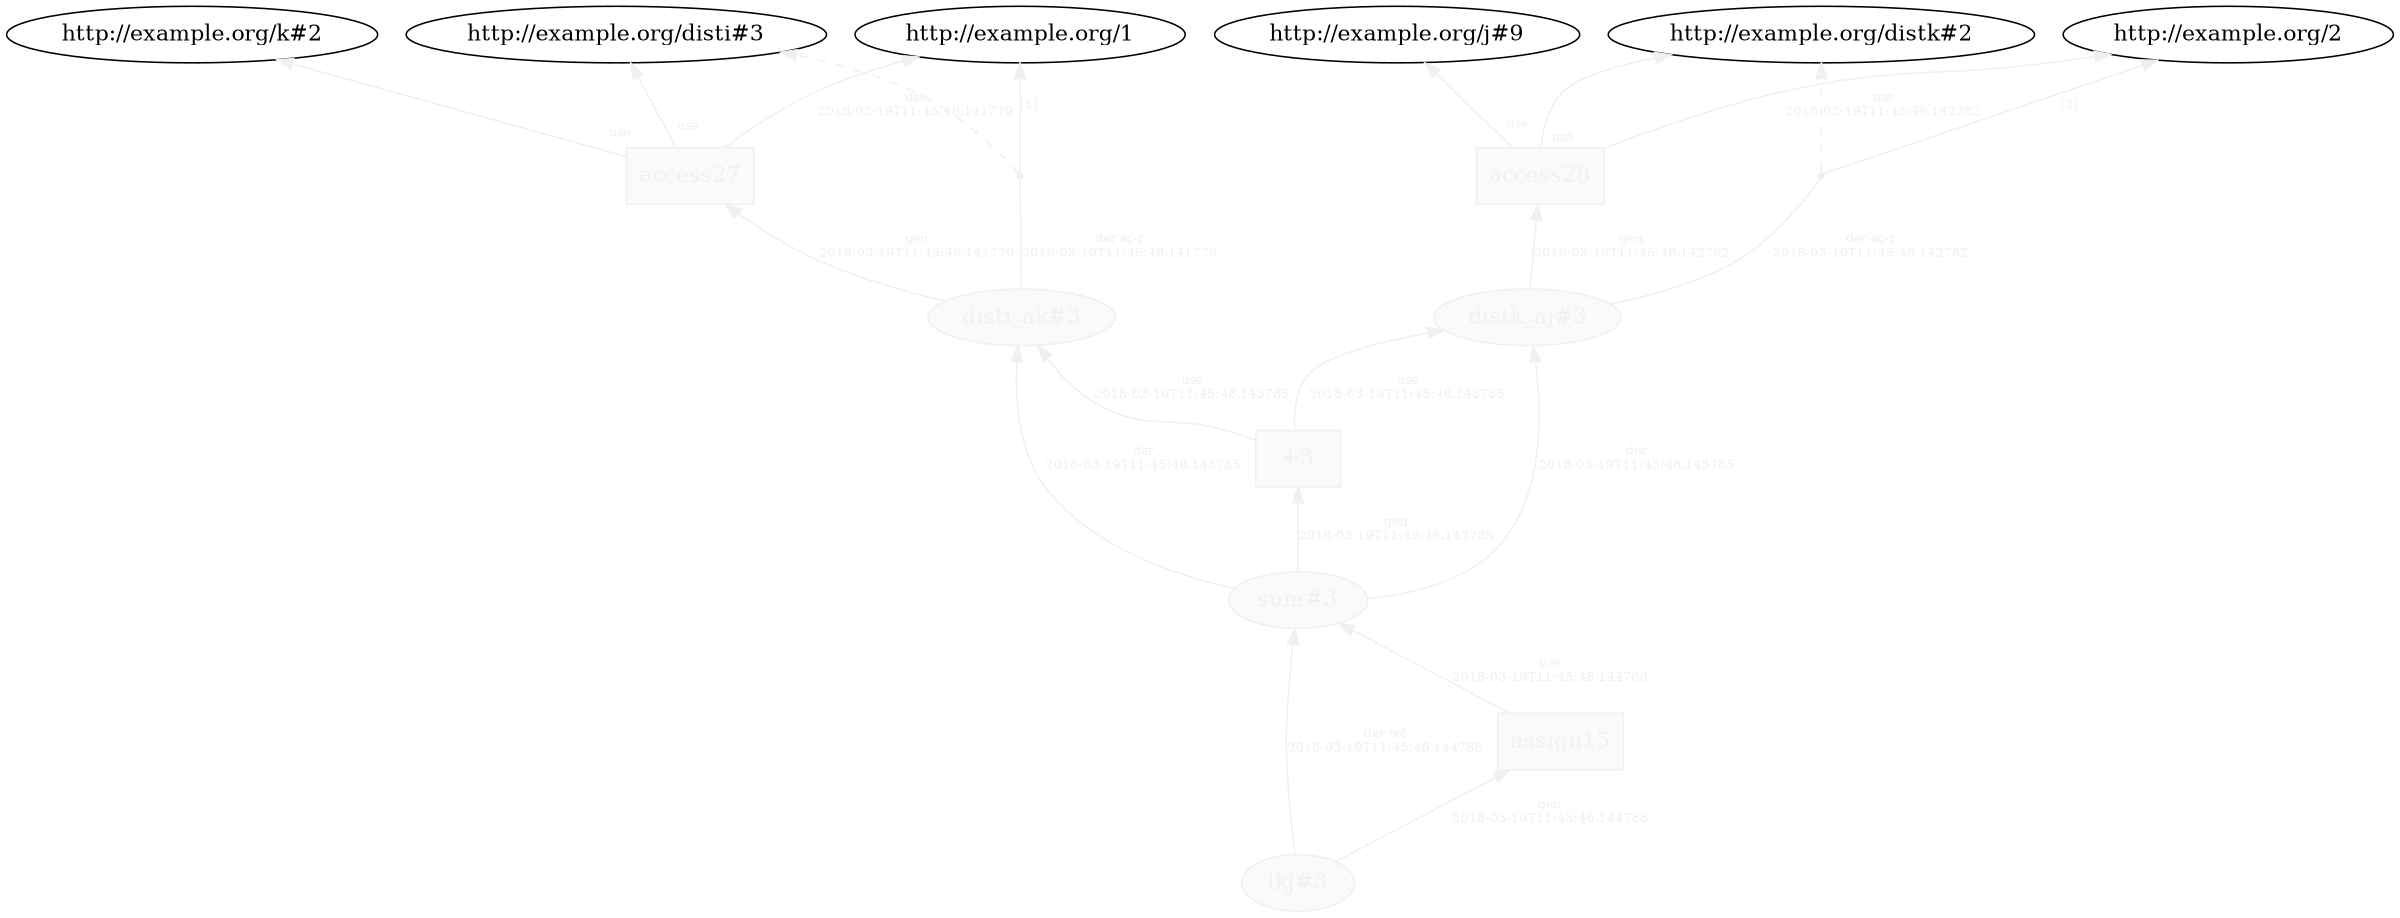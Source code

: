 digraph "PROV" { size="16,12"; rankdir="BT";
"http://example.org/disti_ak#3" [fillcolor="#FAFAFA",color="#F0F0F0",style="filled",fontcolor="#F0F0F0",label="disti_ak#3",URL="http://example.org/disti_ak#3"]
"http://example.org/access27" [fillcolor="#FAFAFA",color="#F0F0F0",shape="polygon",sides="4",style="filled",fontcolor="#F0F0F0",label="access27",URL="http://example.org/access27"]
"bn0" [shape="point",label="",fontcolor="#F0F0F0",color="#F0F0F0"]
"http://example.org/disti_ak#3" -> "bn0" [fontsize="8",distance="1.5",angle="60.0",rotation="20",label="der ac-r
2018-03-19T11:45:46.141779",arrowhead="none",fontcolor="#F0F0F0",color="#F0F0F0"]
"bn0" -> "http://example.org/disti#3" [style="dashed",fontcolor="#F0F0F0",color="#F0F0F0"]
"bn0" -> "http://example.org/1" [fontsize="8",distance="1.5",angle="60.0",rotation="20",label="[1]",fontcolor="#F0F0F0",color="#F0F0F0"]
"http://example.org/access27" -> "http://example.org/disti#3" [labelfontsize="8",labeldistance="1.5",labelangle="60.0",rotation="20",taillabel="use",fontcolor="#F0F0F0",color="#F0F0F0"]
"http://example.org/access27" -> "http://example.org/k#2" [labelfontsize="8",labeldistance="1.5",labelangle="60.0",rotation="20",taillabel="use",fontcolor="#F0F0F0",color="#F0F0F0"]
"http://example.org/distk_aj#3" [fillcolor="#FAFAFA",color="#F0F0F0",style="filled",fontcolor="#F0F0F0",label="distk_aj#3",URL="http://example.org/distk_aj#3"]
"http://example.org/access28" [fillcolor="#FAFAFA",color="#F0F0F0",shape="polygon",sides="4",style="filled",fontcolor="#F0F0F0",label="access28",URL="http://example.org/access28"]
"bn1" [shape="point",label="",fontcolor="#F0F0F0",color="#F0F0F0"]
"http://example.org/distk_aj#3" -> "bn1" [fontsize="8",distance="1.5",angle="60.0",rotation="20",label="der ac-r
2018-03-19T11:45:46.142782",arrowhead="none",fontcolor="#F0F0F0",color="#F0F0F0"]
"bn1" -> "http://example.org/distk#2" [style="dashed",fontcolor="#F0F0F0",color="#F0F0F0"]
"bn1" -> "http://example.org/2" [fontsize="8",distance="1.5",angle="60.0",rotation="20",label="[2]",fontcolor="#F0F0F0",color="#F0F0F0"]
"http://example.org/access28" -> "http://example.org/distk#2" [labelfontsize="8",labeldistance="1.5",labelangle="60.0",rotation="20",taillabel="use",fontcolor="#F0F0F0",color="#F0F0F0"]
"http://example.org/access28" -> "http://example.org/j#9" [labelfontsize="8",labeldistance="1.5",labelangle="60.0",rotation="20",taillabel="use",fontcolor="#F0F0F0",color="#F0F0F0"]
"http://example.org/sum#3" [fillcolor="#FAFAFA",color="#F0F0F0",style="filled",fontcolor="#F0F0F0",label="sum#3",URL="http://example.org/sum#3"]
"http://example.org/+3" [fillcolor="#FAFAFA",color="#F0F0F0",shape="polygon",sides="4",style="filled",fontcolor="#F0F0F0",label="+3",URL="http://example.org/+3"]
"http://example.org/sum#3" -> "http://example.org/disti_ak#3" [fontsize="8",distance="1.5",angle="60.0",rotation="20",label="der
2018-03-19T11:45:46.143785",fontcolor="#F0F0F0",color="#F0F0F0"]
"http://example.org/sum#3" -> "http://example.org/distk_aj#3" [fontsize="8",distance="1.5",angle="60.0",rotation="20",label="der
2018-03-19T11:45:46.143785",fontcolor="#F0F0F0",color="#F0F0F0"]
"http://example.org/ikj#3" [fillcolor="#FAFAFA",color="#F0F0F0",style="filled",fontcolor="#F0F0F0",label="ikj#3",URL="http://example.org/ikj#3"]
"http://example.org/assign15" [fillcolor="#FAFAFA",color="#F0F0F0",shape="polygon",sides="4",style="filled",fontcolor="#F0F0F0",label="assign15",URL="http://example.org/assign15"]
"http://example.org/ikj#3" -> "http://example.org/sum#3" [fontsize="8",distance="1.5",angle="60.0",rotation="20",label="der ref
2018-03-19T11:45:46.144788",fontcolor="#F0F0F0",color="#F0F0F0"]
"http://example.org/+3" -> "http://example.org/distk_aj#3" [fontsize="8",distance="1.5",angle="60.0",rotation="20",label="use
2018-03-19T11:45:46.143785",fontcolor="#F0F0F0",color="#F0F0F0"]
"http://example.org/access28" -> "http://example.org/2" [fontsize="8",distance="1.5",angle="60.0",rotation="20",label="use
2018-03-19T11:45:46.142782",fontcolor="#F0F0F0",color="#F0F0F0"]
"http://example.org/assign15" -> "http://example.org/sum#3" [fontsize="8",distance="1.5",angle="60.0",rotation="20",label="use
2018-03-19T11:45:46.144788",fontcolor="#F0F0F0",color="#F0F0F0"]
"http://example.org/+3" -> "http://example.org/disti_ak#3" [fontsize="8",distance="1.5",angle="60.0",rotation="20",label="use
2018-03-19T11:45:46.143785",fontcolor="#F0F0F0",color="#F0F0F0"]
"http://example.org/access27" -> "http://example.org/1" [fontsize="8",distance="1.5",angle="60.0",rotation="20",label="use
2018-03-19T11:45:46.141779",fontcolor="#F0F0F0",color="#F0F0F0"]
"http://example.org/sum#3" -> "http://example.org/+3" [fontsize="8",distance="1.5",angle="60.0",rotation="20",label="gen
2018-03-19T11:45:46.143785",fontcolor="#F0F0F0",color="#F0F0F0"]
"http://example.org/disti_ak#3" -> "http://example.org/access27" [fontsize="8",distance="1.5",angle="60.0",rotation="20",label="gen
2018-03-19T11:45:46.141779",fontcolor="#F0F0F0",color="#F0F0F0"]
"http://example.org/distk_aj#3" -> "http://example.org/access28" [fontsize="8",distance="1.5",angle="60.0",rotation="20",label="gen
2018-03-19T11:45:46.142782",fontcolor="#F0F0F0",color="#F0F0F0"]
"http://example.org/ikj#3" -> "http://example.org/assign15" [fontsize="8",distance="1.5",angle="60.0",rotation="20",label="gen
2018-03-19T11:45:46.144788",fontcolor="#F0F0F0",color="#F0F0F0"]
}